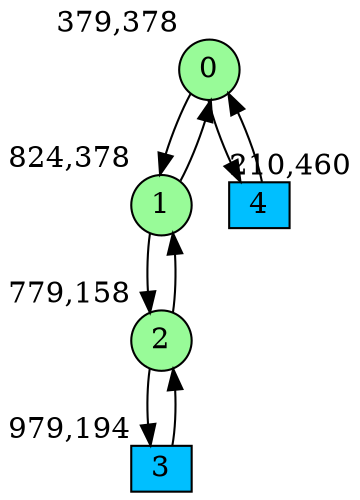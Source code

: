digraph G {
graph [bgcolor=white]
node [shape=circle, style = filled, fillcolor=white,fixedsize=true, width=0.4, height=0.3 ]
0[xlabel="379,378", pos = "2.64063,1.28125!", fillcolor=palegreen ];
1[xlabel="824,378", pos = "9.59375,1.28125!", fillcolor=palegreen ];
2[xlabel="779,158", pos = "8.89063,4.71875!", fillcolor=palegreen ];
3[xlabel="979,194", pos = "12.0156,4.15625!", fillcolor=deepskyblue, shape=box ];
4[xlabel="210,460", pos = "0,0!", fillcolor=deepskyblue, shape=box ];
0->1 ;
0->4 ;
1->0 ;
1->2 ;
2->1 ;
2->3 ;
3->2 ;
4->0 ;
}
